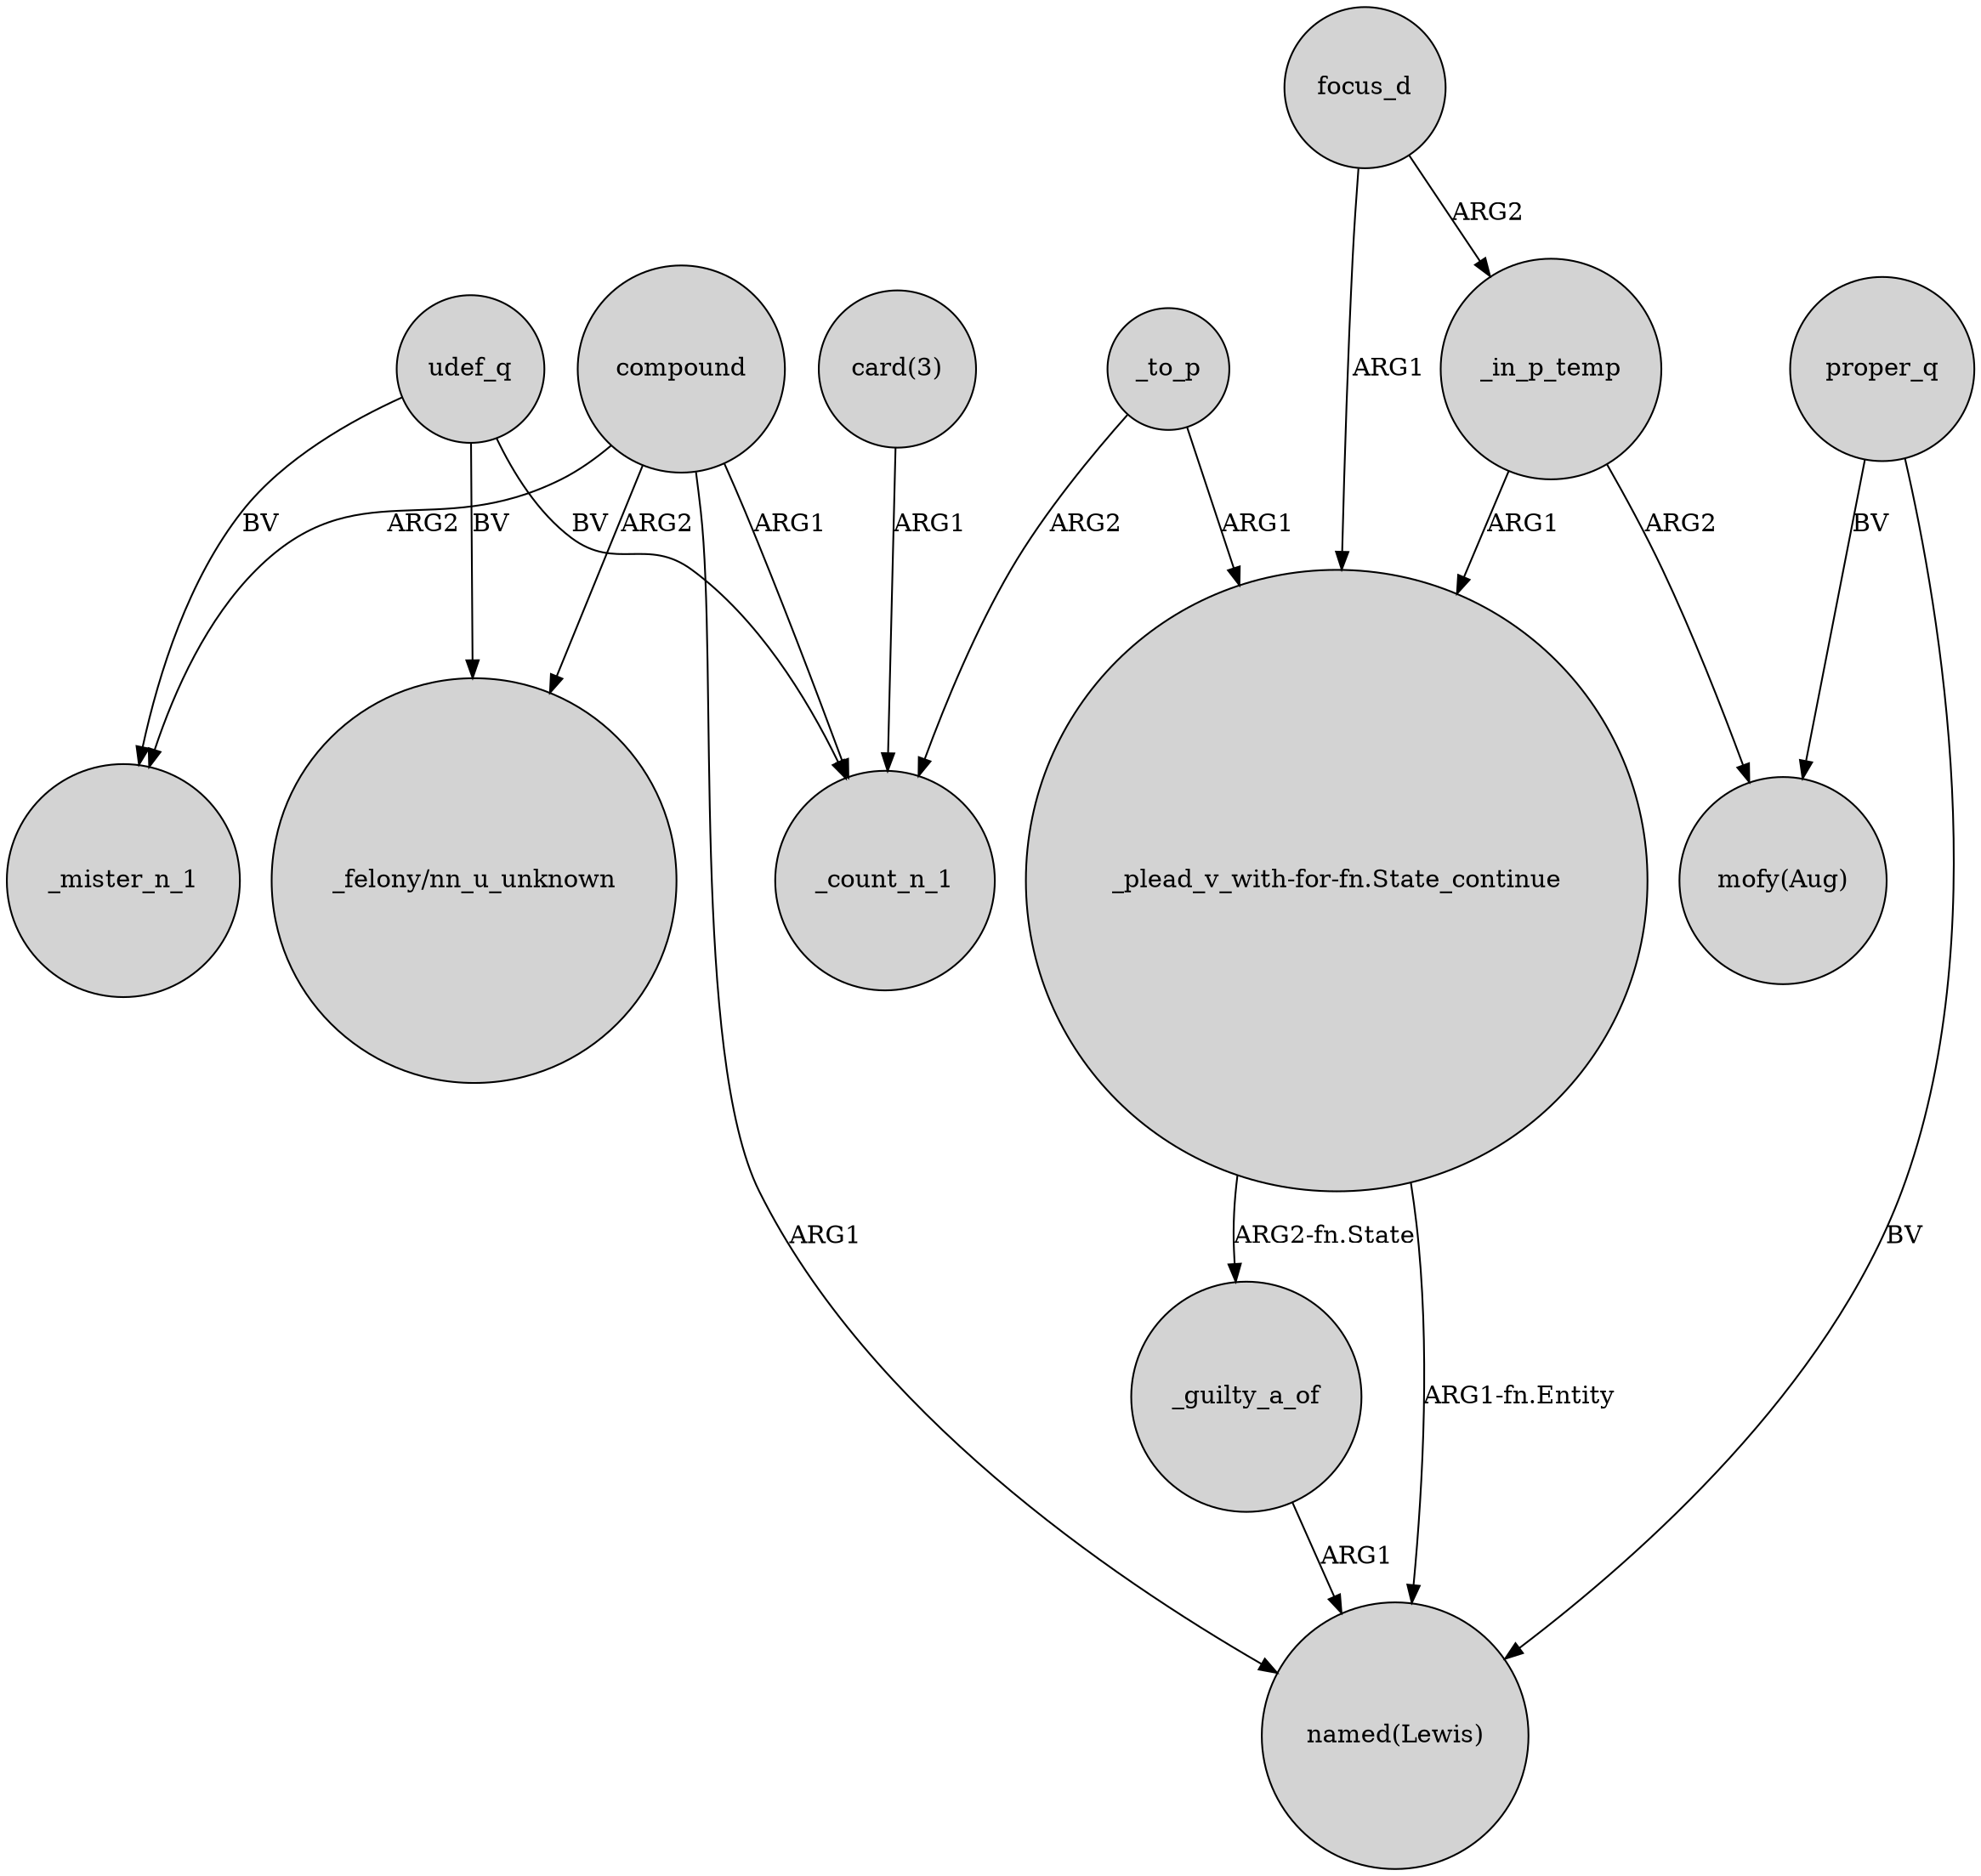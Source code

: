 digraph {
	node [shape=circle style=filled]
	udef_q -> "_felony/nn_u_unknown" [label=BV]
	_in_p_temp -> "mofy(Aug)" [label=ARG2]
	compound -> _mister_n_1 [label=ARG2]
	focus_d -> "_plead_v_with-for-fn.State_continue" [label=ARG1]
	udef_q -> _count_n_1 [label=BV]
	proper_q -> "mofy(Aug)" [label=BV]
	_guilty_a_of -> "named(Lewis)" [label=ARG1]
	"card(3)" -> _count_n_1 [label=ARG1]
	udef_q -> _mister_n_1 [label=BV]
	_to_p -> _count_n_1 [label=ARG2]
	compound -> "named(Lewis)" [label=ARG1]
	"_plead_v_with-for-fn.State_continue" -> "named(Lewis)" [label="ARG1-fn.Entity"]
	compound -> "_felony/nn_u_unknown" [label=ARG2]
	compound -> _count_n_1 [label=ARG1]
	_in_p_temp -> "_plead_v_with-for-fn.State_continue" [label=ARG1]
	"_plead_v_with-for-fn.State_continue" -> _guilty_a_of [label="ARG2-fn.State"]
	focus_d -> _in_p_temp [label=ARG2]
	proper_q -> "named(Lewis)" [label=BV]
	_to_p -> "_plead_v_with-for-fn.State_continue" [label=ARG1]
}
